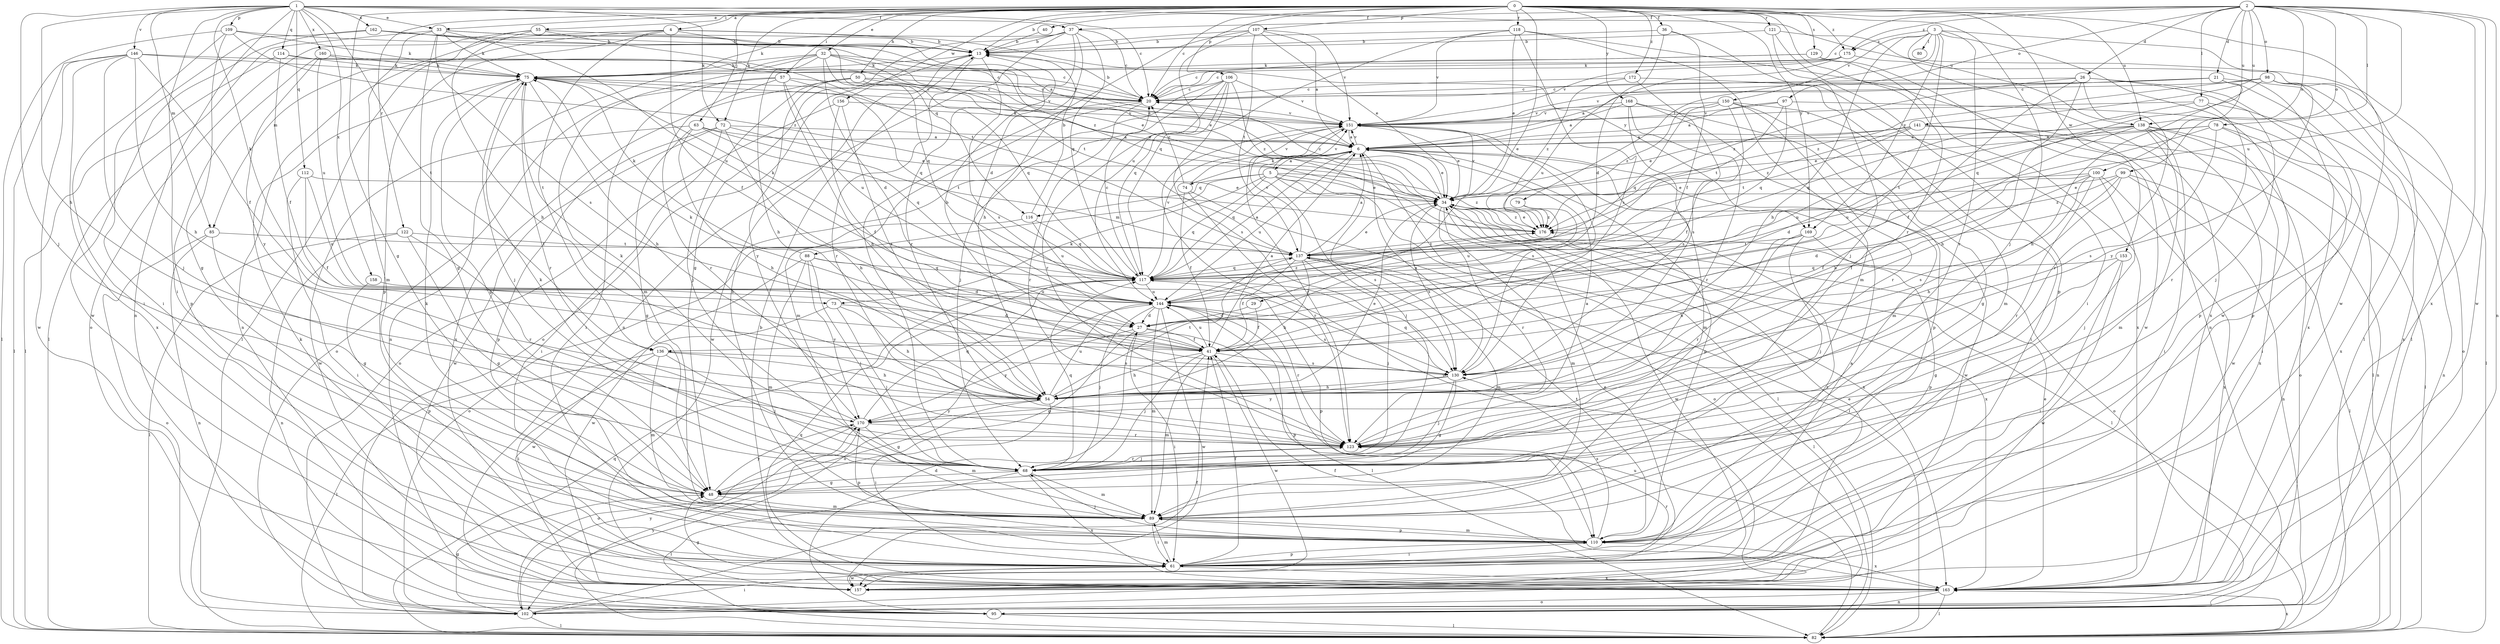 strict digraph  {
0;
1;
2;
3;
4;
5;
6;
13;
20;
21;
26;
27;
29;
32;
33;
34;
36;
37;
40;
41;
48;
50;
54;
55;
57;
61;
63;
68;
72;
73;
74;
75;
77;
78;
79;
80;
82;
85;
88;
89;
95;
97;
98;
99;
100;
102;
106;
107;
109;
110;
112;
114;
116;
117;
118;
121;
122;
123;
129;
130;
136;
137;
138;
141;
144;
146;
150;
151;
153;
156;
157;
158;
160;
162;
163;
168;
169;
170;
172;
175;
176;
0 -> 4  [label=a];
0 -> 13  [label=b];
0 -> 20  [label=c];
0 -> 29  [label=e];
0 -> 32  [label=e];
0 -> 33  [label=e];
0 -> 36  [label=f];
0 -> 48  [label=g];
0 -> 50  [label=h];
0 -> 55  [label=i];
0 -> 57  [label=i];
0 -> 63  [label=j];
0 -> 68  [label=j];
0 -> 72  [label=k];
0 -> 106  [label=p];
0 -> 107  [label=p];
0 -> 118  [label=r];
0 -> 121  [label=r];
0 -> 122  [label=r];
0 -> 123  [label=r];
0 -> 129  [label=s];
0 -> 138  [label=u];
0 -> 153  [label=w];
0 -> 156  [label=w];
0 -> 157  [label=w];
0 -> 168  [label=y];
0 -> 169  [label=y];
0 -> 172  [label=z];
0 -> 175  [label=z];
1 -> 20  [label=c];
1 -> 33  [label=e];
1 -> 37  [label=f];
1 -> 54  [label=h];
1 -> 61  [label=i];
1 -> 68  [label=j];
1 -> 72  [label=k];
1 -> 73  [label=k];
1 -> 85  [label=m];
1 -> 95  [label=n];
1 -> 109  [label=p];
1 -> 112  [label=q];
1 -> 114  [label=q];
1 -> 136  [label=t];
1 -> 138  [label=u];
1 -> 146  [label=v];
1 -> 158  [label=x];
1 -> 160  [label=x];
1 -> 162  [label=x];
2 -> 20  [label=c];
2 -> 21  [label=d];
2 -> 26  [label=d];
2 -> 37  [label=f];
2 -> 40  [label=f];
2 -> 77  [label=l];
2 -> 78  [label=l];
2 -> 95  [label=n];
2 -> 97  [label=o];
2 -> 98  [label=o];
2 -> 99  [label=o];
2 -> 100  [label=o];
2 -> 138  [label=u];
2 -> 141  [label=u];
2 -> 144  [label=u];
2 -> 157  [label=w];
2 -> 163  [label=x];
2 -> 175  [label=z];
3 -> 54  [label=h];
3 -> 79  [label=l];
3 -> 80  [label=l];
3 -> 82  [label=l];
3 -> 123  [label=r];
3 -> 136  [label=t];
3 -> 150  [label=v];
3 -> 157  [label=w];
3 -> 163  [label=x];
3 -> 169  [label=y];
3 -> 175  [label=z];
4 -> 13  [label=b];
4 -> 41  [label=f];
4 -> 82  [label=l];
4 -> 85  [label=m];
4 -> 110  [label=p];
4 -> 116  [label=q];
4 -> 136  [label=t];
4 -> 169  [label=y];
5 -> 34  [label=e];
5 -> 73  [label=k];
5 -> 82  [label=l];
5 -> 88  [label=m];
5 -> 116  [label=q];
5 -> 117  [label=q];
5 -> 130  [label=s];
5 -> 151  [label=v];
5 -> 163  [label=x];
5 -> 176  [label=z];
6 -> 5  [label=a];
6 -> 34  [label=e];
6 -> 68  [label=j];
6 -> 74  [label=k];
6 -> 75  [label=k];
6 -> 82  [label=l];
6 -> 110  [label=p];
6 -> 117  [label=q];
6 -> 144  [label=u];
6 -> 151  [label=v];
6 -> 157  [label=w];
13 -> 75  [label=k];
13 -> 102  [label=o];
13 -> 123  [label=r];
13 -> 130  [label=s];
20 -> 13  [label=b];
20 -> 68  [label=j];
20 -> 89  [label=m];
20 -> 123  [label=r];
20 -> 151  [label=v];
21 -> 6  [label=a];
21 -> 20  [label=c];
21 -> 54  [label=h];
21 -> 110  [label=p];
21 -> 151  [label=v];
21 -> 163  [label=x];
26 -> 20  [label=c];
26 -> 41  [label=f];
26 -> 54  [label=h];
26 -> 68  [label=j];
26 -> 110  [label=p];
26 -> 123  [label=r];
26 -> 176  [label=z];
27 -> 41  [label=f];
27 -> 48  [label=g];
27 -> 61  [label=i];
27 -> 110  [label=p];
27 -> 170  [label=y];
29 -> 27  [label=d];
29 -> 41  [label=f];
32 -> 20  [label=c];
32 -> 27  [label=d];
32 -> 34  [label=e];
32 -> 54  [label=h];
32 -> 75  [label=k];
32 -> 89  [label=m];
32 -> 95  [label=n];
32 -> 117  [label=q];
32 -> 137  [label=t];
33 -> 6  [label=a];
33 -> 13  [label=b];
33 -> 48  [label=g];
33 -> 75  [label=k];
33 -> 82  [label=l];
33 -> 89  [label=m];
33 -> 130  [label=s];
33 -> 144  [label=u];
34 -> 20  [label=c];
34 -> 82  [label=l];
34 -> 89  [label=m];
34 -> 102  [label=o];
34 -> 123  [label=r];
34 -> 130  [label=s];
34 -> 151  [label=v];
34 -> 157  [label=w];
34 -> 163  [label=x];
34 -> 176  [label=z];
36 -> 13  [label=b];
36 -> 27  [label=d];
36 -> 41  [label=f];
36 -> 61  [label=i];
37 -> 13  [label=b];
37 -> 20  [label=c];
37 -> 27  [label=d];
37 -> 48  [label=g];
37 -> 75  [label=k];
37 -> 95  [label=n];
37 -> 117  [label=q];
37 -> 123  [label=r];
40 -> 13  [label=b];
41 -> 6  [label=a];
41 -> 13  [label=b];
41 -> 54  [label=h];
41 -> 68  [label=j];
41 -> 75  [label=k];
41 -> 89  [label=m];
41 -> 130  [label=s];
41 -> 144  [label=u];
41 -> 157  [label=w];
48 -> 89  [label=m];
48 -> 170  [label=y];
50 -> 20  [label=c];
50 -> 34  [label=e];
50 -> 68  [label=j];
50 -> 117  [label=q];
50 -> 163  [label=x];
50 -> 170  [label=y];
54 -> 34  [label=e];
54 -> 48  [label=g];
54 -> 61  [label=i];
54 -> 137  [label=t];
54 -> 144  [label=u];
54 -> 170  [label=y];
55 -> 13  [label=b];
55 -> 54  [label=h];
55 -> 95  [label=n];
55 -> 102  [label=o];
55 -> 137  [label=t];
57 -> 20  [label=c];
57 -> 54  [label=h];
57 -> 61  [label=i];
57 -> 102  [label=o];
57 -> 117  [label=q];
57 -> 123  [label=r];
57 -> 144  [label=u];
61 -> 6  [label=a];
61 -> 34  [label=e];
61 -> 41  [label=f];
61 -> 89  [label=m];
61 -> 110  [label=p];
61 -> 123  [label=r];
61 -> 157  [label=w];
61 -> 163  [label=x];
63 -> 6  [label=a];
63 -> 48  [label=g];
63 -> 54  [label=h];
63 -> 117  [label=q];
63 -> 137  [label=t];
63 -> 157  [label=w];
68 -> 48  [label=g];
68 -> 75  [label=k];
68 -> 82  [label=l];
68 -> 89  [label=m];
68 -> 117  [label=q];
68 -> 123  [label=r];
68 -> 163  [label=x];
72 -> 6  [label=a];
72 -> 34  [label=e];
72 -> 54  [label=h];
72 -> 61  [label=i];
72 -> 110  [label=p];
72 -> 157  [label=w];
73 -> 27  [label=d];
73 -> 54  [label=h];
73 -> 68  [label=j];
73 -> 157  [label=w];
74 -> 20  [label=c];
74 -> 41  [label=f];
74 -> 102  [label=o];
74 -> 123  [label=r];
74 -> 151  [label=v];
75 -> 20  [label=c];
75 -> 48  [label=g];
75 -> 54  [label=h];
75 -> 68  [label=j];
75 -> 123  [label=r];
75 -> 151  [label=v];
77 -> 117  [label=q];
77 -> 123  [label=r];
77 -> 151  [label=v];
77 -> 163  [label=x];
78 -> 6  [label=a];
78 -> 34  [label=e];
78 -> 61  [label=i];
78 -> 95  [label=n];
78 -> 130  [label=s];
78 -> 144  [label=u];
79 -> 144  [label=u];
79 -> 176  [label=z];
82 -> 117  [label=q];
82 -> 144  [label=u];
82 -> 163  [label=x];
82 -> 170  [label=y];
85 -> 48  [label=g];
85 -> 95  [label=n];
85 -> 102  [label=o];
85 -> 137  [label=t];
88 -> 27  [label=d];
88 -> 68  [label=j];
88 -> 75  [label=k];
88 -> 89  [label=m];
88 -> 117  [label=q];
88 -> 157  [label=w];
88 -> 170  [label=y];
89 -> 13  [label=b];
89 -> 61  [label=i];
89 -> 75  [label=k];
89 -> 110  [label=p];
95 -> 27  [label=d];
95 -> 82  [label=l];
97 -> 6  [label=a];
97 -> 82  [label=l];
97 -> 117  [label=q];
97 -> 137  [label=t];
97 -> 151  [label=v];
98 -> 20  [label=c];
98 -> 82  [label=l];
98 -> 102  [label=o];
98 -> 117  [label=q];
98 -> 170  [label=y];
98 -> 176  [label=z];
99 -> 34  [label=e];
99 -> 41  [label=f];
99 -> 54  [label=h];
99 -> 82  [label=l];
99 -> 95  [label=n];
99 -> 176  [label=z];
100 -> 27  [label=d];
100 -> 34  [label=e];
100 -> 41  [label=f];
100 -> 68  [label=j];
100 -> 123  [label=r];
100 -> 130  [label=s];
100 -> 163  [label=x];
102 -> 41  [label=f];
102 -> 48  [label=g];
102 -> 61  [label=i];
102 -> 82  [label=l];
102 -> 151  [label=v];
102 -> 170  [label=y];
106 -> 20  [label=c];
106 -> 68  [label=j];
106 -> 117  [label=q];
106 -> 123  [label=r];
106 -> 130  [label=s];
106 -> 151  [label=v];
106 -> 157  [label=w];
106 -> 176  [label=z];
107 -> 6  [label=a];
107 -> 13  [label=b];
107 -> 34  [label=e];
107 -> 54  [label=h];
107 -> 137  [label=t];
107 -> 144  [label=u];
107 -> 151  [label=v];
109 -> 13  [label=b];
109 -> 48  [label=g];
109 -> 61  [label=i];
109 -> 75  [label=k];
109 -> 82  [label=l];
109 -> 176  [label=z];
110 -> 61  [label=i];
110 -> 68  [label=j];
110 -> 89  [label=m];
110 -> 130  [label=s];
110 -> 137  [label=t];
110 -> 163  [label=x];
110 -> 176  [label=z];
112 -> 34  [label=e];
112 -> 41  [label=f];
112 -> 61  [label=i];
112 -> 144  [label=u];
114 -> 41  [label=f];
114 -> 75  [label=k];
114 -> 82  [label=l];
114 -> 151  [label=v];
116 -> 13  [label=b];
116 -> 102  [label=o];
116 -> 117  [label=q];
116 -> 144  [label=u];
117 -> 6  [label=a];
117 -> 20  [label=c];
117 -> 75  [label=k];
117 -> 110  [label=p];
117 -> 144  [label=u];
117 -> 151  [label=v];
118 -> 13  [label=b];
118 -> 34  [label=e];
118 -> 89  [label=m];
118 -> 95  [label=n];
118 -> 117  [label=q];
118 -> 130  [label=s];
118 -> 151  [label=v];
121 -> 13  [label=b];
121 -> 68  [label=j];
121 -> 82  [label=l];
121 -> 110  [label=p];
122 -> 48  [label=g];
122 -> 82  [label=l];
122 -> 95  [label=n];
122 -> 123  [label=r];
122 -> 137  [label=t];
123 -> 6  [label=a];
123 -> 68  [label=j];
129 -> 20  [label=c];
129 -> 75  [label=k];
129 -> 157  [label=w];
129 -> 163  [label=x];
130 -> 6  [label=a];
130 -> 48  [label=g];
130 -> 54  [label=h];
130 -> 68  [label=j];
130 -> 117  [label=q];
130 -> 170  [label=y];
136 -> 54  [label=h];
136 -> 61  [label=i];
136 -> 68  [label=j];
136 -> 82  [label=l];
136 -> 89  [label=m];
136 -> 130  [label=s];
137 -> 6  [label=a];
137 -> 34  [label=e];
137 -> 41  [label=f];
137 -> 54  [label=h];
137 -> 68  [label=j];
137 -> 82  [label=l];
137 -> 89  [label=m];
137 -> 117  [label=q];
137 -> 151  [label=v];
138 -> 6  [label=a];
138 -> 27  [label=d];
138 -> 54  [label=h];
138 -> 61  [label=i];
138 -> 89  [label=m];
138 -> 102  [label=o];
138 -> 144  [label=u];
138 -> 157  [label=w];
138 -> 163  [label=x];
141 -> 6  [label=a];
141 -> 34  [label=e];
141 -> 82  [label=l];
141 -> 95  [label=n];
141 -> 137  [label=t];
141 -> 176  [label=z];
144 -> 27  [label=d];
144 -> 68  [label=j];
144 -> 82  [label=l];
144 -> 89  [label=m];
144 -> 102  [label=o];
144 -> 123  [label=r];
144 -> 130  [label=s];
144 -> 157  [label=w];
144 -> 176  [label=z];
146 -> 20  [label=c];
146 -> 41  [label=f];
146 -> 54  [label=h];
146 -> 68  [label=j];
146 -> 75  [label=k];
146 -> 82  [label=l];
146 -> 157  [label=w];
146 -> 163  [label=x];
150 -> 41  [label=f];
150 -> 48  [label=g];
150 -> 61  [label=i];
150 -> 117  [label=q];
150 -> 123  [label=r];
150 -> 151  [label=v];
150 -> 176  [label=z];
151 -> 6  [label=a];
151 -> 34  [label=e];
151 -> 89  [label=m];
151 -> 123  [label=r];
151 -> 130  [label=s];
153 -> 48  [label=g];
153 -> 61  [label=i];
153 -> 117  [label=q];
153 -> 157  [label=w];
156 -> 41  [label=f];
156 -> 102  [label=o];
156 -> 130  [label=s];
156 -> 151  [label=v];
157 -> 34  [label=e];
158 -> 110  [label=p];
158 -> 144  [label=u];
160 -> 34  [label=e];
160 -> 75  [label=k];
160 -> 110  [label=p];
160 -> 144  [label=u];
160 -> 170  [label=y];
162 -> 13  [label=b];
162 -> 34  [label=e];
162 -> 61  [label=i];
162 -> 157  [label=w];
162 -> 176  [label=z];
163 -> 13  [label=b];
163 -> 34  [label=e];
163 -> 41  [label=f];
163 -> 48  [label=g];
163 -> 75  [label=k];
163 -> 82  [label=l];
163 -> 95  [label=n];
163 -> 102  [label=o];
163 -> 117  [label=q];
168 -> 6  [label=a];
168 -> 89  [label=m];
168 -> 110  [label=p];
168 -> 123  [label=r];
168 -> 130  [label=s];
168 -> 151  [label=v];
169 -> 54  [label=h];
169 -> 68  [label=j];
169 -> 110  [label=p];
169 -> 123  [label=r];
169 -> 137  [label=t];
170 -> 75  [label=k];
170 -> 89  [label=m];
170 -> 102  [label=o];
170 -> 110  [label=p];
170 -> 117  [label=q];
170 -> 123  [label=r];
172 -> 20  [label=c];
172 -> 89  [label=m];
172 -> 130  [label=s];
172 -> 176  [label=z];
175 -> 20  [label=c];
175 -> 75  [label=k];
175 -> 144  [label=u];
175 -> 151  [label=v];
175 -> 163  [label=x];
176 -> 34  [label=e];
176 -> 137  [label=t];
}
